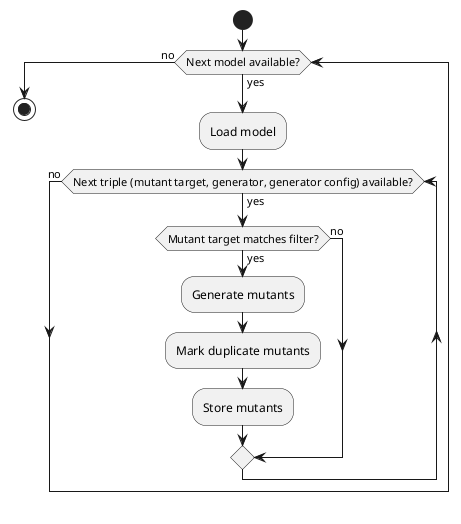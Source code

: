 @startuml
start
while (Next model available?) is (yes)
	:Load model;
	while (Next triple (mutant target, generator, generator config) available?) is (yes)
		if (Mutant target matches filter?) then (yes)
			:Generate mutants;
			:Mark duplicate mutants;
			:Store mutants;
		else (no)
		endif
	endwhile (no)
endwhile (no)
stop
@enduml
